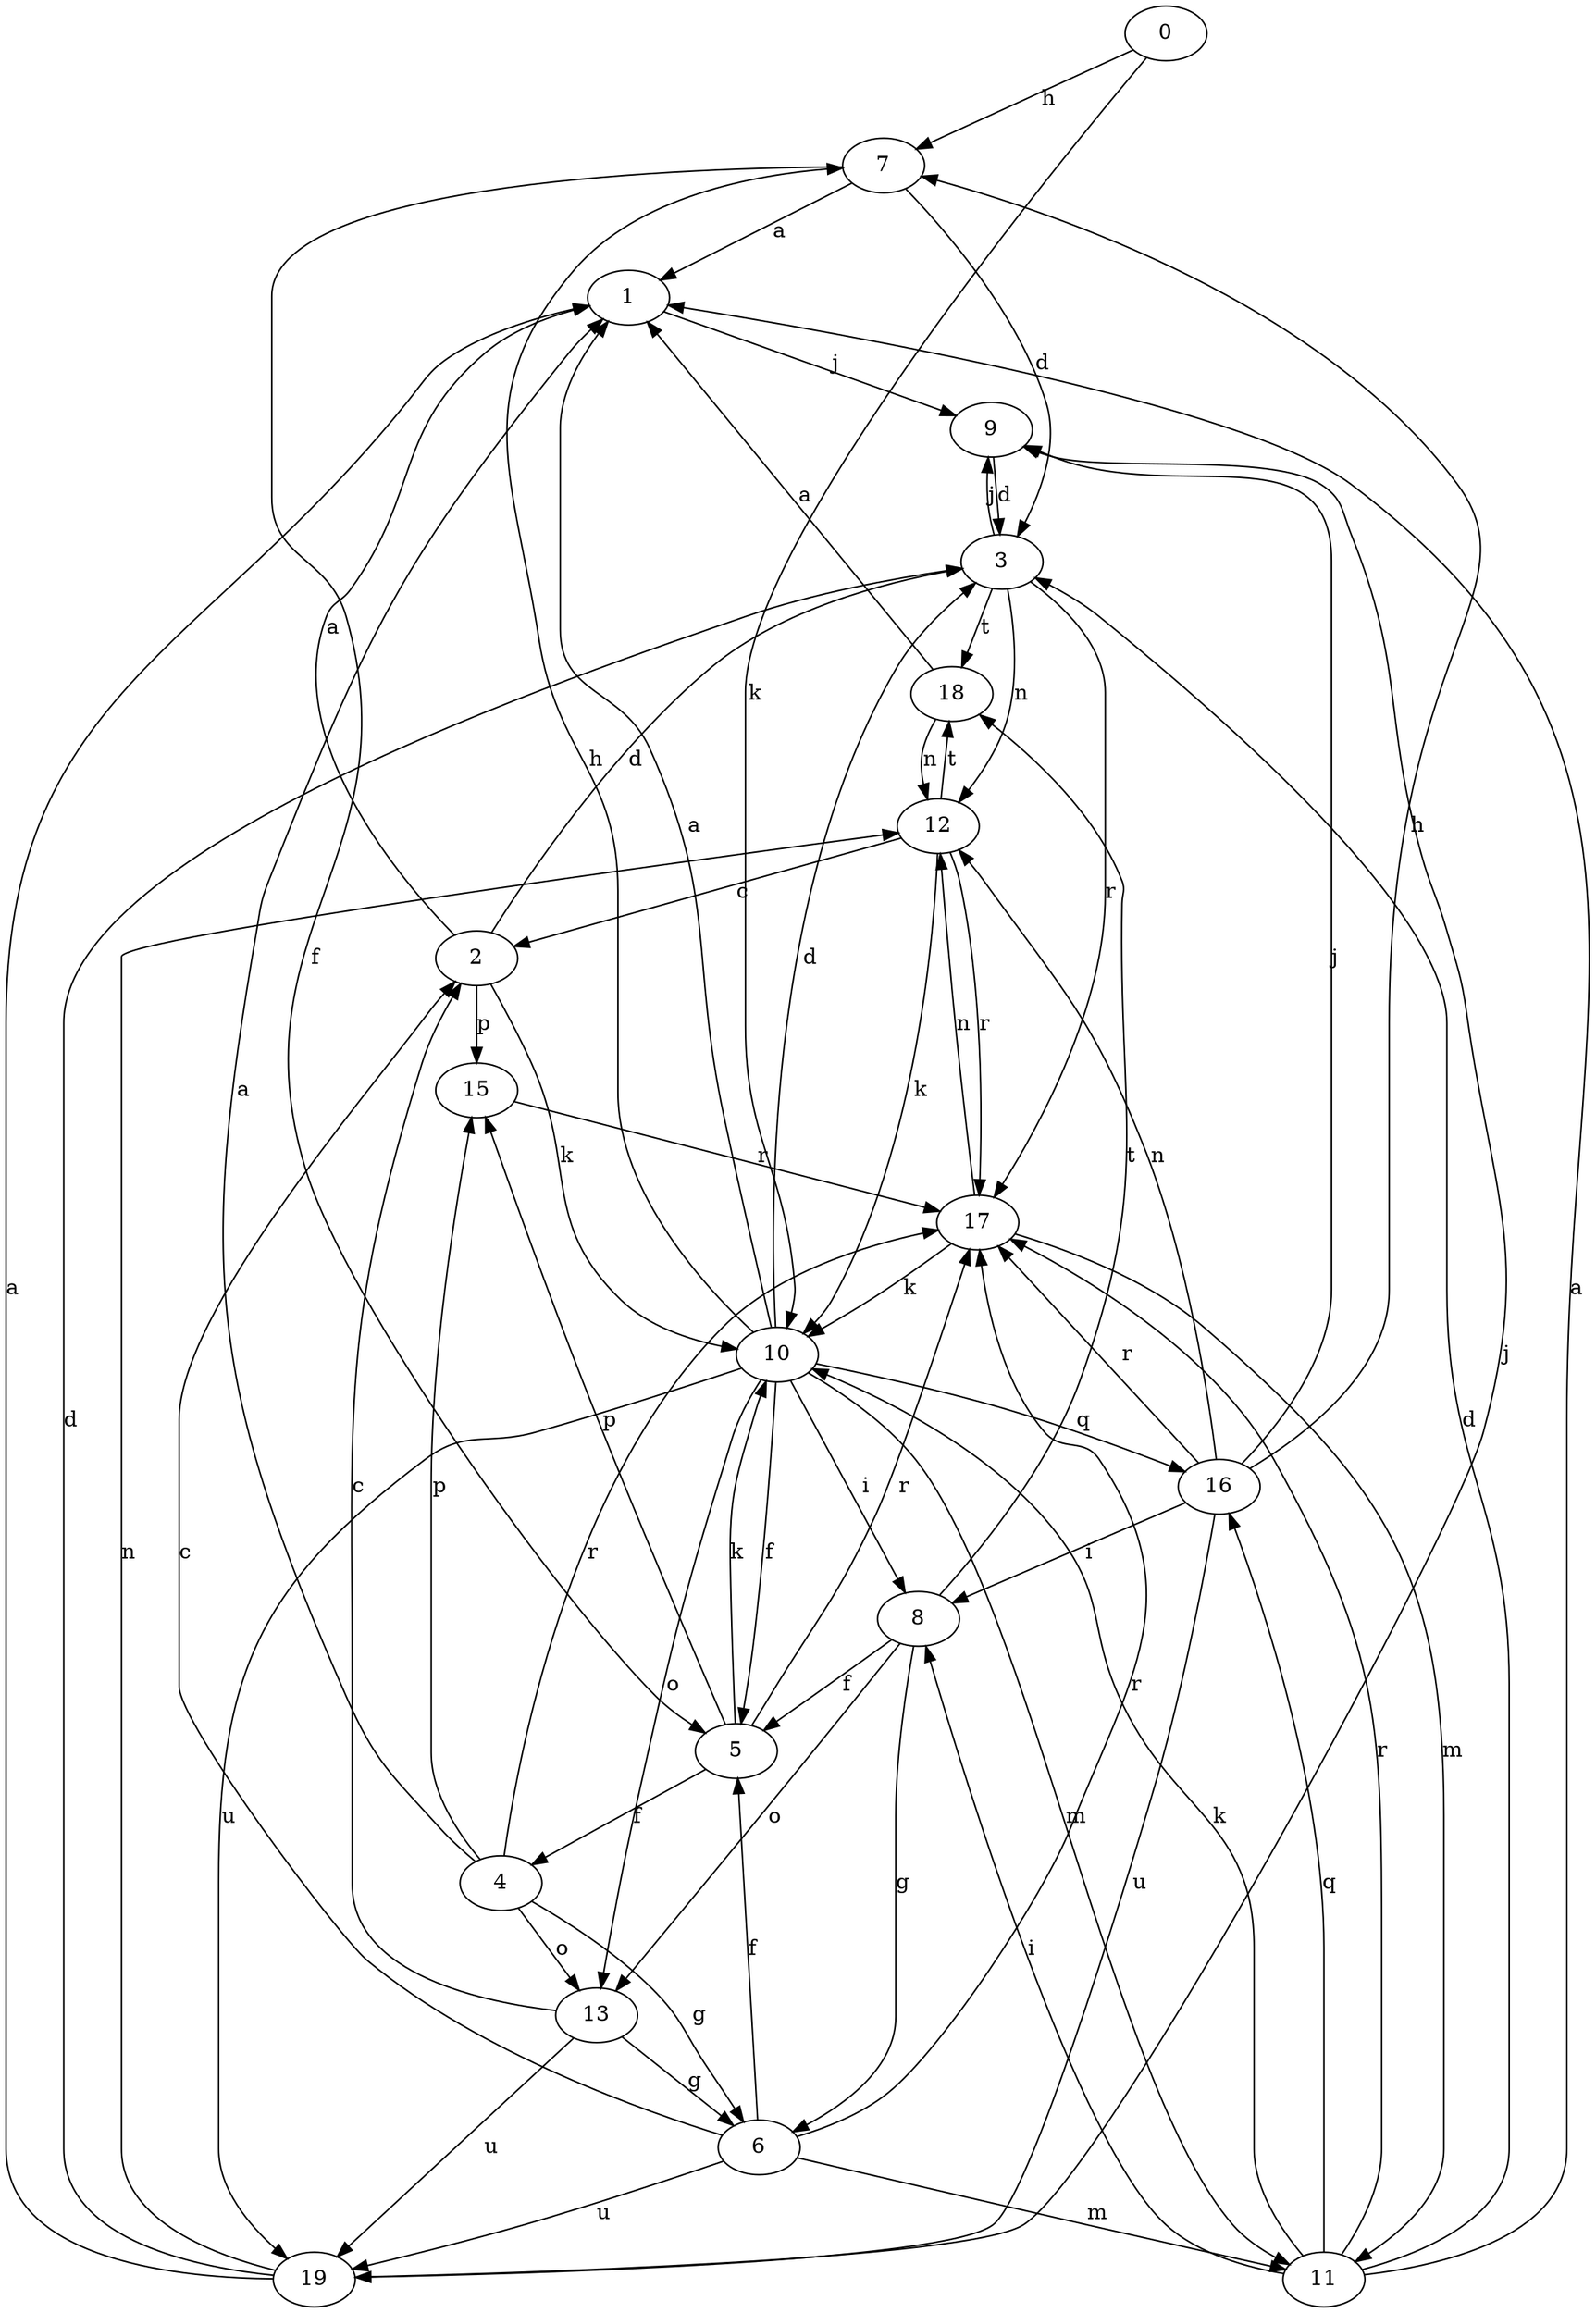 strict digraph  {
0;
1;
2;
3;
4;
5;
6;
7;
8;
9;
10;
11;
12;
13;
15;
16;
17;
18;
19;
0 -> 7  [label=h];
0 -> 10  [label=k];
1 -> 9  [label=j];
2 -> 1  [label=a];
2 -> 3  [label=d];
2 -> 10  [label=k];
2 -> 15  [label=p];
3 -> 9  [label=j];
3 -> 12  [label=n];
3 -> 17  [label=r];
3 -> 18  [label=t];
4 -> 1  [label=a];
4 -> 6  [label=g];
4 -> 13  [label=o];
4 -> 15  [label=p];
4 -> 17  [label=r];
5 -> 4  [label=f];
5 -> 10  [label=k];
5 -> 15  [label=p];
5 -> 17  [label=r];
6 -> 2  [label=c];
6 -> 5  [label=f];
6 -> 11  [label=m];
6 -> 17  [label=r];
6 -> 19  [label=u];
7 -> 1  [label=a];
7 -> 3  [label=d];
7 -> 5  [label=f];
8 -> 5  [label=f];
8 -> 6  [label=g];
8 -> 13  [label=o];
8 -> 18  [label=t];
9 -> 3  [label=d];
10 -> 1  [label=a];
10 -> 3  [label=d];
10 -> 5  [label=f];
10 -> 7  [label=h];
10 -> 8  [label=i];
10 -> 11  [label=m];
10 -> 13  [label=o];
10 -> 16  [label=q];
10 -> 19  [label=u];
11 -> 1  [label=a];
11 -> 3  [label=d];
11 -> 8  [label=i];
11 -> 10  [label=k];
11 -> 16  [label=q];
11 -> 17  [label=r];
12 -> 2  [label=c];
12 -> 10  [label=k];
12 -> 17  [label=r];
12 -> 18  [label=t];
13 -> 2  [label=c];
13 -> 6  [label=g];
13 -> 19  [label=u];
15 -> 17  [label=r];
16 -> 7  [label=h];
16 -> 8  [label=i];
16 -> 9  [label=j];
16 -> 12  [label=n];
16 -> 17  [label=r];
16 -> 19  [label=u];
17 -> 10  [label=k];
17 -> 11  [label=m];
17 -> 12  [label=n];
18 -> 1  [label=a];
18 -> 12  [label=n];
19 -> 1  [label=a];
19 -> 3  [label=d];
19 -> 9  [label=j];
19 -> 12  [label=n];
}
